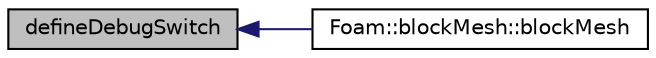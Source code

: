 digraph "defineDebugSwitch"
{
  bgcolor="transparent";
  edge [fontname="Helvetica",fontsize="10",labelfontname="Helvetica",labelfontsize="10"];
  node [fontname="Helvetica",fontsize="10",shape=record];
  rankdir="LR";
  Node1 [label="defineDebugSwitch",height=0.2,width=0.4,color="black", fillcolor="grey75", style="filled" fontcolor="black"];
  Node1 -> Node2 [dir="back",color="midnightblue",fontsize="10",style="solid",fontname="Helvetica"];
  Node2 [label="Foam::blockMesh::blockMesh",height=0.2,width=0.4,color="black",URL="$classFoam_1_1blockMesh.html#ac3bdeba1ed3bd76cb1b33ec79f60452d",tooltip="Construct from IOdictionary. "];
}
